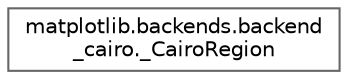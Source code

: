 digraph "Graphical Class Hierarchy"
{
 // LATEX_PDF_SIZE
  bgcolor="transparent";
  edge [fontname=Helvetica,fontsize=10,labelfontname=Helvetica,labelfontsize=10];
  node [fontname=Helvetica,fontsize=10,shape=box,height=0.2,width=0.4];
  rankdir="LR";
  Node0 [id="Node000000",label="matplotlib.backends.backend\l_cairo._CairoRegion",height=0.2,width=0.4,color="grey40", fillcolor="white", style="filled",URL="$d4/d0f/classmatplotlib_1_1backends_1_1backend__cairo_1_1__CairoRegion.html",tooltip=" "];
}
